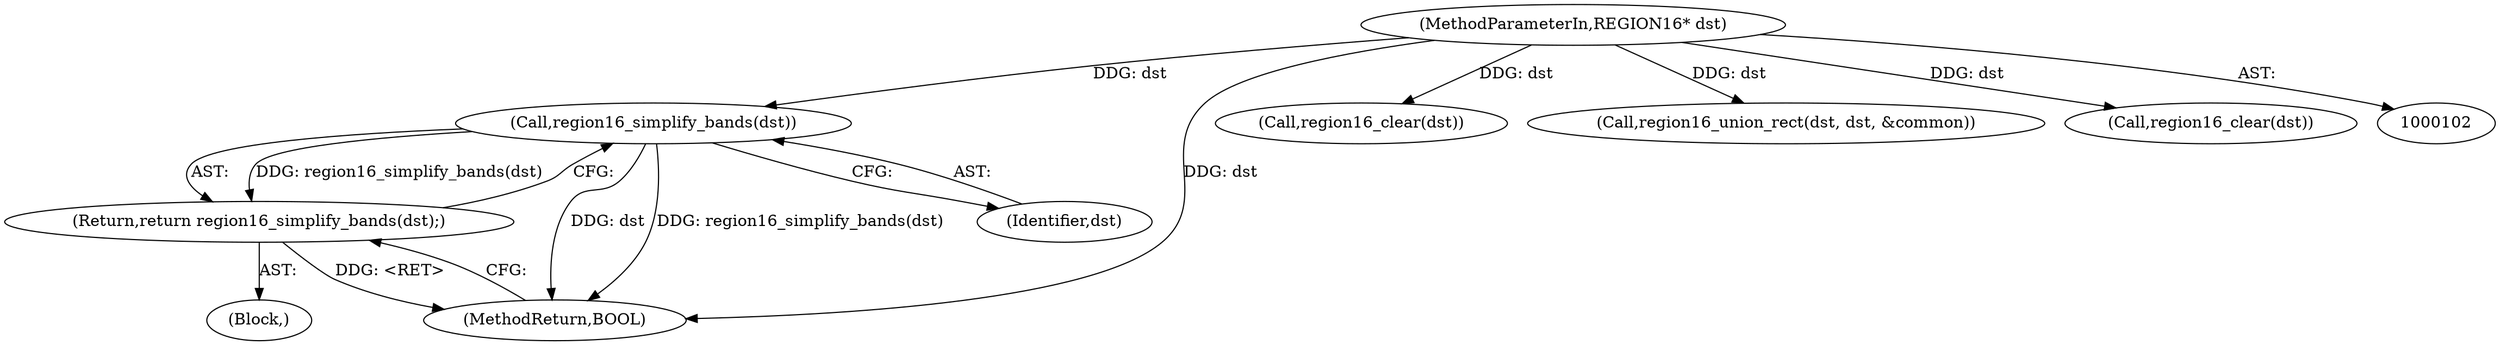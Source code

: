 digraph "0_FreeRDP_fc80ab45621bd966f70594c0b7393ec005a94007_0@pointer" {
"1000350" [label="(Call,region16_simplify_bands(dst))"];
"1000103" [label="(MethodParameterIn,REGION16* dst)"];
"1000349" [label="(Return,return region16_simplify_bands(dst);)"];
"1000352" [label="(MethodReturn,BOOL)"];
"1000106" [label="(Block,)"];
"1000351" [label="(Identifier,dst)"];
"1000349" [label="(Return,return region16_simplify_bands(dst);)"];
"1000154" [label="(Call,region16_clear(dst))"];
"1000350" [label="(Call,region16_simplify_bands(dst))"];
"1000103" [label="(MethodParameterIn,REGION16* dst)"];
"1000159" [label="(Call,region16_union_rect(dst, dst, &common))"];
"1000133" [label="(Call,region16_clear(dst))"];
"1000350" -> "1000349"  [label="AST: "];
"1000350" -> "1000351"  [label="CFG: "];
"1000351" -> "1000350"  [label="AST: "];
"1000349" -> "1000350"  [label="CFG: "];
"1000350" -> "1000352"  [label="DDG: dst"];
"1000350" -> "1000352"  [label="DDG: region16_simplify_bands(dst)"];
"1000350" -> "1000349"  [label="DDG: region16_simplify_bands(dst)"];
"1000103" -> "1000350"  [label="DDG: dst"];
"1000103" -> "1000102"  [label="AST: "];
"1000103" -> "1000352"  [label="DDG: dst"];
"1000103" -> "1000133"  [label="DDG: dst"];
"1000103" -> "1000154"  [label="DDG: dst"];
"1000103" -> "1000159"  [label="DDG: dst"];
"1000349" -> "1000106"  [label="AST: "];
"1000352" -> "1000349"  [label="CFG: "];
"1000349" -> "1000352"  [label="DDG: <RET>"];
}
